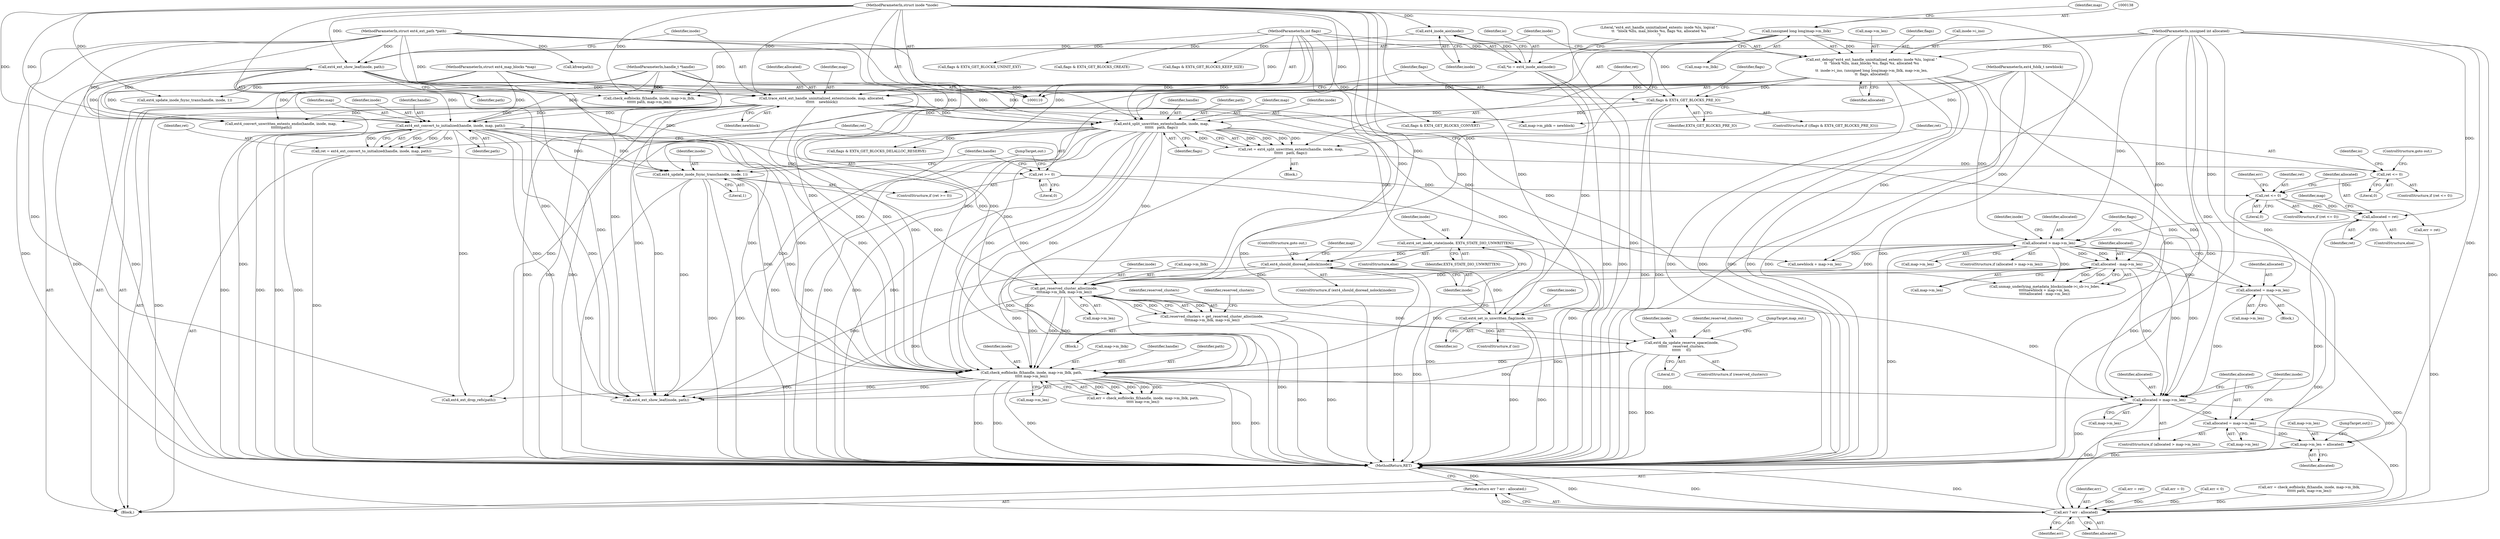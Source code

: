 digraph "0_linux_dee1f973ca341c266229faa5a1a5bb268bed3531_0@API" {
"1000363" [label="(Call,allocated > map->m_len)"];
"1000304" [label="(Call,allocated = map->m_len)"];
"1000299" [label="(Call,allocated - map->m_len)"];
"1000282" [label="(Call,allocated > map->m_len)"];
"1000273" [label="(Call,allocated = ret)"];
"1000264" [label="(Call,ret <= 0)"];
"1000169" [label="(Call,ret <= 0)"];
"1000160" [label="(Call,ret = ext4_split_unwritten_extents(handle, inode, map,\n\t\t\t\t\t\t   path, flags))"];
"1000162" [label="(Call,ext4_split_unwritten_extents(handle, inode, map,\n\t\t\t\t\t\t   path, flags))"];
"1000111" [label="(MethodParameterIn,handle_t *handle)"];
"1000150" [label="(Call,trace_ext4_ext_handle_uninitialized_extents(inode, map, allocated,\n\t\t\t\t\t\t    newblock))"];
"1000147" [label="(Call,ext4_ext_show_leaf(inode, path))"];
"1000130" [label="(Call,ext4_inode_aio(inode))"];
"1000112" [label="(MethodParameterIn,struct inode *inode)"];
"1000114" [label="(MethodParameterIn,struct ext4_ext_path *path)"];
"1000113" [label="(MethodParameterIn,struct ext4_map_blocks *map)"];
"1000132" [label="(Call,ext_debug(\"ext4_ext_handle_uninitialized_extents: inode %lu, logical \"\n\t\t  \"block %llu, max_blocks %u, flags %x, allocated %u\n\",\n\t\t  inode->i_ino, (unsigned long long)map->m_lblk, map->m_len,\n\t\t  flags, allocated))"];
"1000137" [label="(Call,(unsigned long long)map->m_lblk)"];
"1000115" [label="(MethodParameterIn,int flags)"];
"1000116" [label="(MethodParameterIn,unsigned int allocated)"];
"1000117" [label="(MethodParameterIn,ext4_fsblk_t newblock)"];
"1000156" [label="(Call,flags & EXT4_GET_BLOCKS_PRE_IO)"];
"1000255" [label="(Call,ret >= 0)"];
"1000247" [label="(Call,ret = ext4_ext_convert_to_initialized(handle, inode, map, path))"];
"1000249" [label="(Call,ext4_ext_convert_to_initialized(handle, inode, map, path))"];
"1000346" [label="(Call,check_eofblocks_fl(handle, inode, map->m_lblk, path,\n\t\t\t\t\t map->m_len))"];
"1000258" [label="(Call,ext4_update_inode_fsync_trans(handle, inode, 1))"];
"1000317" [label="(Call,get_reserved_cluster_alloc(inode,\n\t\t\t\tmap->m_lblk, map->m_len))"];
"1000183" [label="(Call,ext4_should_dioread_nolock(inode))"];
"1000179" [label="(Call,ext4_set_inode_state(inode, EXT4_STATE_DIO_UNWRITTEN))"];
"1000175" [label="(Call,ext4_set_io_unwritten_flag(inode, io))"];
"1000128" [label="(Call,*io = ext4_inode_aio(inode))"];
"1000327" [label="(Call,ext4_da_update_reserve_space(inode,\n\t\t\t\t\t\t     reserved_clusters,\n\t\t\t\t\t\t     0))"];
"1000315" [label="(Call,reserved_clusters = get_reserved_cluster_alloc(inode,\n\t\t\t\tmap->m_lblk, map->m_len))"];
"1000368" [label="(Call,allocated = map->m_len)"];
"1000381" [label="(Call,map->m_len = allocated)"];
"1000395" [label="(Call,err ? err : allocated)"];
"1000394" [label="(Return,return err ? err : allocated;)"];
"1000147" [label="(Call,ext4_ext_show_leaf(inode, path))"];
"1000339" [label="(Call,flags & EXT4_GET_BLOCKS_KEEP_SIZE)"];
"1000248" [label="(Identifier,ret)"];
"1000142" [label="(Call,map->m_len)"];
"1000257" [label="(Literal,0)"];
"1000313" [label="(Block,)"];
"1000331" [label="(JumpTarget,map_out:)"];
"1000145" [label="(Identifier,flags)"];
"1000157" [label="(Identifier,flags)"];
"1000369" [label="(Identifier,allocated)"];
"1000262" [label="(JumpTarget,out:)"];
"1000252" [label="(Identifier,map)"];
"1000192" [label="(Call,flags & EXT4_GET_BLOCKS_CONVERT)"];
"1000131" [label="(Identifier,inode)"];
"1000363" [label="(Call,allocated > map->m_len)"];
"1000392" [label="(Call,kfree(path))"];
"1000129" [label="(Identifier,io)"];
"1000282" [label="(Call,allocated > map->m_len)"];
"1000263" [label="(ControlStructure,if (ret <= 0))"];
"1000139" [label="(Call,map->m_lblk)"];
"1000163" [label="(Identifier,handle)"];
"1000170" [label="(Identifier,ret)"];
"1000390" [label="(Call,ext4_ext_drop_refs(path))"];
"1000397" [label="(Identifier,err)"];
"1000349" [label="(Call,map->m_lblk)"];
"1000156" [label="(Call,flags & EXT4_GET_BLOCKS_PRE_IO)"];
"1000269" [label="(Identifier,err)"];
"1000268" [label="(Call,err = ret)"];
"1000114" [label="(MethodParameterIn,struct ext4_ext_path *path)"];
"1000326" [label="(Identifier,reserved_clusters)"];
"1000183" [label="(Call,ext4_should_dioread_nolock(inode))"];
"1000284" [label="(Call,map->m_len)"];
"1000155" [label="(ControlStructure,if ((flags & EXT4_GET_BLOCKS_PRE_IO)))"];
"1000176" [label="(Identifier,inode)"];
"1000167" [label="(Identifier,flags)"];
"1000344" [label="(Call,err = check_eofblocks_fl(handle, inode, map->m_lblk, path,\n\t\t\t\t\t map->m_len))"];
"1000396" [label="(Identifier,err)"];
"1000255" [label="(Call,ret >= 0)"];
"1000300" [label="(Identifier,allocated)"];
"1000291" [label="(Identifier,inode)"];
"1000111" [label="(MethodParameterIn,handle_t *handle)"];
"1000373" [label="(Call,ext4_ext_show_leaf(inode, path))"];
"1000180" [label="(Identifier,inode)"];
"1000149" [label="(Identifier,path)"];
"1000225" [label="(Call,err = ret)"];
"1000382" [label="(Call,map->m_len)"];
"1000362" [label="(ControlStructure,if (allocated > map->m_len))"];
"1000260" [label="(Identifier,inode)"];
"1000287" [label="(Block,)"];
"1000305" [label="(Identifier,allocated)"];
"1000395" [label="(Call,err ? err : allocated)"];
"1000251" [label="(Identifier,inode)"];
"1000166" [label="(Identifier,path)"];
"1000153" [label="(Identifier,allocated)"];
"1000150" [label="(Call,trace_ext4_ext_handle_uninitialized_extents(inode, map, allocated,\n\t\t\t\t\t\t    newblock))"];
"1000179" [label="(Call,ext4_set_inode_state(inode, EXT4_STATE_DIO_UNWRITTEN))"];
"1000273" [label="(Call,allocated = ret)"];
"1000230" [label="(Call,flags & EXT4_GET_BLOCKS_UNINIT_EXT)"];
"1000346" [label="(Call,check_eofblocks_fl(handle, inode, map->m_lblk, path,\n\t\t\t\t\t map->m_len))"];
"1000124" [label="(Call,err = 0)"];
"1000177" [label="(Identifier,io)"];
"1000310" [label="(Call,flags & EXT4_GET_BLOCKS_DELALLOC_RESERVE)"];
"1000113" [label="(MethodParameterIn,struct ext4_map_blocks *map)"];
"1000115" [label="(MethodParameterIn,int flags)"];
"1000249" [label="(Call,ext4_ext_convert_to_initialized(handle, inode, map, path))"];
"1000181" [label="(Identifier,EXT4_STATE_DIO_UNWRITTEN)"];
"1000299" [label="(Call,allocated - map->m_len)"];
"1000154" [label="(Identifier,newblock)"];
"1000236" [label="(Call,flags & EXT4_GET_BLOCKS_CREATE)"];
"1000385" [label="(Identifier,allocated)"];
"1000174" [label="(Identifier,io)"];
"1000368" [label="(Call,allocated = map->m_len)"];
"1000173" [label="(ControlStructure,if (io))"];
"1000386" [label="(JumpTarget,out2:)"];
"1000328" [label="(Identifier,inode)"];
"1000134" [label="(Call,inode->i_ino)"];
"1000399" [label="(MethodReturn,RET)"];
"1000316" [label="(Identifier,reserved_clusters)"];
"1000137" [label="(Call,(unsigned long long)map->m_lblk)"];
"1000374" [label="(Identifier,inode)"];
"1000151" [label="(Identifier,inode)"];
"1000175" [label="(Call,ext4_set_io_unwritten_flag(inode, io))"];
"1000148" [label="(Identifier,inode)"];
"1000250" [label="(Identifier,handle)"];
"1000347" [label="(Identifier,handle)"];
"1000116" [label="(MethodParameterIn,unsigned int allocated)"];
"1000301" [label="(Call,map->m_len)"];
"1000198" [label="(Call,ext4_convert_unwritten_extents_endio(handle, inode, map,\n \t\t\t\t\t\t\tpath))"];
"1000160" [label="(Call,ret = ext4_split_unwritten_extents(handle, inode, map,\n\t\t\t\t\t\t   path, flags))"];
"1000315" [label="(Call,reserved_clusters = get_reserved_cluster_alloc(inode,\n\t\t\t\tmap->m_lblk, map->m_len))"];
"1000184" [label="(Identifier,inode)"];
"1000398" [label="(Identifier,allocated)"];
"1000256" [label="(Identifier,ret)"];
"1000165" [label="(Identifier,map)"];
"1000146" [label="(Identifier,allocated)"];
"1000357" [label="(Call,err < 0)"];
"1000208" [label="(Call,ext4_update_inode_fsync_trans(handle, inode, 1))"];
"1000254" [label="(ControlStructure,if (ret >= 0))"];
"1000117" [label="(MethodParameterIn,ext4_fsblk_t newblock)"];
"1000381" [label="(Call,map->m_len = allocated)"];
"1000182" [label="(ControlStructure,if (ext4_should_dioread_nolock(inode)))"];
"1000306" [label="(Call,map->m_len)"];
"1000394" [label="(Return,return err ? err : allocated;)"];
"1000317" [label="(Call,get_reserved_cluster_alloc(inode,\n\t\t\t\tmap->m_lblk, map->m_len))"];
"1000259" [label="(Identifier,handle)"];
"1000330" [label="(Literal,0)"];
"1000152" [label="(Identifier,map)"];
"1000376" [label="(Call,map->m_pblk = newblock)"];
"1000118" [label="(Block,)"];
"1000365" [label="(Call,map->m_len)"];
"1000275" [label="(Identifier,ret)"];
"1000329" [label="(Identifier,reserved_clusters)"];
"1000169" [label="(Call,ret <= 0)"];
"1000193" [label="(Identifier,flags)"];
"1000352" [label="(Identifier,path)"];
"1000283" [label="(Identifier,allocated)"];
"1000264" [label="(Call,ret <= 0)"];
"1000327" [label="(Call,ext4_da_update_reserve_space(inode,\n\t\t\t\t\t\t     reserved_clusters,\n\t\t\t\t\t\t     0))"];
"1000348" [label="(Identifier,inode)"];
"1000190" [label="(ControlStructure,goto out;)"];
"1000178" [label="(ControlStructure,else)"];
"1000258" [label="(Call,ext4_update_inode_fsync_trans(handle, inode, 1))"];
"1000278" [label="(Identifier,map)"];
"1000130" [label="(Call,ext4_inode_aio(inode))"];
"1000318" [label="(Identifier,inode)"];
"1000158" [label="(Identifier,EXT4_GET_BLOCKS_PRE_IO)"];
"1000319" [label="(Call,map->m_lblk)"];
"1000161" [label="(Identifier,ret)"];
"1000159" [label="(Block,)"];
"1000164" [label="(Identifier,inode)"];
"1000133" [label="(Literal,\"ext4_ext_handle_uninitialized_extents: inode %lu, logical \"\n\t\t  \"block %llu, max_blocks %u, flags %x, allocated %u\n\")"];
"1000162" [label="(Call,ext4_split_unwritten_extents(handle, inode, map,\n\t\t\t\t\t\t   path, flags))"];
"1000143" [label="(Identifier,map)"];
"1000325" [label="(ControlStructure,if (reserved_clusters))"];
"1000172" [label="(ControlStructure,goto out;)"];
"1000132" [label="(Call,ext_debug(\"ext4_ext_handle_uninitialized_extents: inode %lu, logical \"\n\t\t  \"block %llu, max_blocks %u, flags %x, allocated %u\n\",\n\t\t  inode->i_ino, (unsigned long long)map->m_lblk, map->m_len,\n\t\t  flags, allocated))"];
"1000353" [label="(Call,map->m_len)"];
"1000322" [label="(Call,map->m_len)"];
"1000265" [label="(Identifier,ret)"];
"1000294" [label="(Call,newblock + map->m_len)"];
"1000274" [label="(Identifier,allocated)"];
"1000112" [label="(MethodParameterIn,struct inode *inode)"];
"1000288" [label="(Call,unmap_underlying_metadata_blocks(inode->i_sb->s_bdev,\n\t\t\t\t\tnewblock + map->m_len,\n\t\t\t\t\tallocated - map->m_len))"];
"1000212" [label="(Call,err = check_eofblocks_fl(handle, inode, map->m_lblk,\n\t\t\t\t\t\t path, map->m_len))"];
"1000364" [label="(Identifier,allocated)"];
"1000128" [label="(Call,*io = ext4_inode_aio(inode))"];
"1000311" [label="(Identifier,flags)"];
"1000253" [label="(Identifier,path)"];
"1000304" [label="(Call,allocated = map->m_len)"];
"1000168" [label="(ControlStructure,if (ret <= 0))"];
"1000261" [label="(Literal,1)"];
"1000272" [label="(ControlStructure,else)"];
"1000266" [label="(Literal,0)"];
"1000247" [label="(Call,ret = ext4_ext_convert_to_initialized(handle, inode, map, path))"];
"1000214" [label="(Call,check_eofblocks_fl(handle, inode, map->m_lblk,\n\t\t\t\t\t\t path, map->m_len))"];
"1000187" [label="(Identifier,map)"];
"1000171" [label="(Literal,0)"];
"1000370" [label="(Call,map->m_len)"];
"1000281" [label="(ControlStructure,if (allocated > map->m_len))"];
"1000363" -> "1000362"  [label="AST: "];
"1000363" -> "1000365"  [label="CFG: "];
"1000364" -> "1000363"  [label="AST: "];
"1000365" -> "1000363"  [label="AST: "];
"1000369" -> "1000363"  [label="CFG: "];
"1000374" -> "1000363"  [label="CFG: "];
"1000363" -> "1000399"  [label="DDG: "];
"1000304" -> "1000363"  [label="DDG: "];
"1000150" -> "1000363"  [label="DDG: "];
"1000282" -> "1000363"  [label="DDG: "];
"1000282" -> "1000363"  [label="DDG: "];
"1000116" -> "1000363"  [label="DDG: "];
"1000132" -> "1000363"  [label="DDG: "];
"1000346" -> "1000363"  [label="DDG: "];
"1000317" -> "1000363"  [label="DDG: "];
"1000299" -> "1000363"  [label="DDG: "];
"1000363" -> "1000368"  [label="DDG: "];
"1000363" -> "1000381"  [label="DDG: "];
"1000363" -> "1000395"  [label="DDG: "];
"1000304" -> "1000287"  [label="AST: "];
"1000304" -> "1000306"  [label="CFG: "];
"1000305" -> "1000304"  [label="AST: "];
"1000306" -> "1000304"  [label="AST: "];
"1000311" -> "1000304"  [label="CFG: "];
"1000299" -> "1000304"  [label="DDG: "];
"1000116" -> "1000304"  [label="DDG: "];
"1000304" -> "1000395"  [label="DDG: "];
"1000299" -> "1000288"  [label="AST: "];
"1000299" -> "1000301"  [label="CFG: "];
"1000300" -> "1000299"  [label="AST: "];
"1000301" -> "1000299"  [label="AST: "];
"1000288" -> "1000299"  [label="CFG: "];
"1000299" -> "1000288"  [label="DDG: "];
"1000299" -> "1000288"  [label="DDG: "];
"1000282" -> "1000299"  [label="DDG: "];
"1000282" -> "1000299"  [label="DDG: "];
"1000116" -> "1000299"  [label="DDG: "];
"1000299" -> "1000317"  [label="DDG: "];
"1000299" -> "1000346"  [label="DDG: "];
"1000282" -> "1000281"  [label="AST: "];
"1000282" -> "1000284"  [label="CFG: "];
"1000283" -> "1000282"  [label="AST: "];
"1000284" -> "1000282"  [label="AST: "];
"1000291" -> "1000282"  [label="CFG: "];
"1000311" -> "1000282"  [label="CFG: "];
"1000282" -> "1000399"  [label="DDG: "];
"1000273" -> "1000282"  [label="DDG: "];
"1000116" -> "1000282"  [label="DDG: "];
"1000132" -> "1000282"  [label="DDG: "];
"1000282" -> "1000288"  [label="DDG: "];
"1000282" -> "1000294"  [label="DDG: "];
"1000282" -> "1000317"  [label="DDG: "];
"1000282" -> "1000346"  [label="DDG: "];
"1000282" -> "1000395"  [label="DDG: "];
"1000273" -> "1000272"  [label="AST: "];
"1000273" -> "1000275"  [label="CFG: "];
"1000274" -> "1000273"  [label="AST: "];
"1000275" -> "1000273"  [label="AST: "];
"1000278" -> "1000273"  [label="CFG: "];
"1000273" -> "1000399"  [label="DDG: "];
"1000264" -> "1000273"  [label="DDG: "];
"1000116" -> "1000273"  [label="DDG: "];
"1000264" -> "1000263"  [label="AST: "];
"1000264" -> "1000266"  [label="CFG: "];
"1000265" -> "1000264"  [label="AST: "];
"1000266" -> "1000264"  [label="AST: "];
"1000269" -> "1000264"  [label="CFG: "];
"1000274" -> "1000264"  [label="CFG: "];
"1000264" -> "1000399"  [label="DDG: "];
"1000169" -> "1000264"  [label="DDG: "];
"1000255" -> "1000264"  [label="DDG: "];
"1000264" -> "1000268"  [label="DDG: "];
"1000169" -> "1000168"  [label="AST: "];
"1000169" -> "1000171"  [label="CFG: "];
"1000170" -> "1000169"  [label="AST: "];
"1000171" -> "1000169"  [label="AST: "];
"1000172" -> "1000169"  [label="CFG: "];
"1000174" -> "1000169"  [label="CFG: "];
"1000160" -> "1000169"  [label="DDG: "];
"1000160" -> "1000159"  [label="AST: "];
"1000160" -> "1000162"  [label="CFG: "];
"1000161" -> "1000160"  [label="AST: "];
"1000162" -> "1000160"  [label="AST: "];
"1000170" -> "1000160"  [label="CFG: "];
"1000160" -> "1000399"  [label="DDG: "];
"1000162" -> "1000160"  [label="DDG: "];
"1000162" -> "1000160"  [label="DDG: "];
"1000162" -> "1000160"  [label="DDG: "];
"1000162" -> "1000160"  [label="DDG: "];
"1000162" -> "1000160"  [label="DDG: "];
"1000162" -> "1000167"  [label="CFG: "];
"1000163" -> "1000162"  [label="AST: "];
"1000164" -> "1000162"  [label="AST: "];
"1000165" -> "1000162"  [label="AST: "];
"1000166" -> "1000162"  [label="AST: "];
"1000167" -> "1000162"  [label="AST: "];
"1000162" -> "1000399"  [label="DDG: "];
"1000162" -> "1000399"  [label="DDG: "];
"1000162" -> "1000399"  [label="DDG: "];
"1000162" -> "1000399"  [label="DDG: "];
"1000162" -> "1000399"  [label="DDG: "];
"1000111" -> "1000162"  [label="DDG: "];
"1000150" -> "1000162"  [label="DDG: "];
"1000150" -> "1000162"  [label="DDG: "];
"1000112" -> "1000162"  [label="DDG: "];
"1000113" -> "1000162"  [label="DDG: "];
"1000147" -> "1000162"  [label="DDG: "];
"1000114" -> "1000162"  [label="DDG: "];
"1000156" -> "1000162"  [label="DDG: "];
"1000115" -> "1000162"  [label="DDG: "];
"1000162" -> "1000175"  [label="DDG: "];
"1000162" -> "1000179"  [label="DDG: "];
"1000162" -> "1000310"  [label="DDG: "];
"1000162" -> "1000317"  [label="DDG: "];
"1000162" -> "1000346"  [label="DDG: "];
"1000162" -> "1000346"  [label="DDG: "];
"1000162" -> "1000346"  [label="DDG: "];
"1000162" -> "1000373"  [label="DDG: "];
"1000162" -> "1000373"  [label="DDG: "];
"1000162" -> "1000390"  [label="DDG: "];
"1000111" -> "1000110"  [label="AST: "];
"1000111" -> "1000399"  [label="DDG: "];
"1000111" -> "1000198"  [label="DDG: "];
"1000111" -> "1000208"  [label="DDG: "];
"1000111" -> "1000214"  [label="DDG: "];
"1000111" -> "1000249"  [label="DDG: "];
"1000111" -> "1000258"  [label="DDG: "];
"1000111" -> "1000346"  [label="DDG: "];
"1000150" -> "1000118"  [label="AST: "];
"1000150" -> "1000154"  [label="CFG: "];
"1000151" -> "1000150"  [label="AST: "];
"1000152" -> "1000150"  [label="AST: "];
"1000153" -> "1000150"  [label="AST: "];
"1000154" -> "1000150"  [label="AST: "];
"1000157" -> "1000150"  [label="CFG: "];
"1000150" -> "1000399"  [label="DDG: "];
"1000150" -> "1000399"  [label="DDG: "];
"1000150" -> "1000399"  [label="DDG: "];
"1000147" -> "1000150"  [label="DDG: "];
"1000112" -> "1000150"  [label="DDG: "];
"1000113" -> "1000150"  [label="DDG: "];
"1000132" -> "1000150"  [label="DDG: "];
"1000116" -> "1000150"  [label="DDG: "];
"1000117" -> "1000150"  [label="DDG: "];
"1000150" -> "1000198"  [label="DDG: "];
"1000150" -> "1000198"  [label="DDG: "];
"1000150" -> "1000249"  [label="DDG: "];
"1000150" -> "1000249"  [label="DDG: "];
"1000150" -> "1000288"  [label="DDG: "];
"1000150" -> "1000294"  [label="DDG: "];
"1000150" -> "1000346"  [label="DDG: "];
"1000150" -> "1000373"  [label="DDG: "];
"1000150" -> "1000376"  [label="DDG: "];
"1000150" -> "1000395"  [label="DDG: "];
"1000147" -> "1000118"  [label="AST: "];
"1000147" -> "1000149"  [label="CFG: "];
"1000148" -> "1000147"  [label="AST: "];
"1000149" -> "1000147"  [label="AST: "];
"1000151" -> "1000147"  [label="CFG: "];
"1000147" -> "1000399"  [label="DDG: "];
"1000130" -> "1000147"  [label="DDG: "];
"1000112" -> "1000147"  [label="DDG: "];
"1000114" -> "1000147"  [label="DDG: "];
"1000147" -> "1000198"  [label="DDG: "];
"1000147" -> "1000249"  [label="DDG: "];
"1000147" -> "1000346"  [label="DDG: "];
"1000147" -> "1000373"  [label="DDG: "];
"1000130" -> "1000128"  [label="AST: "];
"1000130" -> "1000131"  [label="CFG: "];
"1000131" -> "1000130"  [label="AST: "];
"1000128" -> "1000130"  [label="CFG: "];
"1000130" -> "1000128"  [label="DDG: "];
"1000112" -> "1000130"  [label="DDG: "];
"1000112" -> "1000110"  [label="AST: "];
"1000112" -> "1000399"  [label="DDG: "];
"1000112" -> "1000175"  [label="DDG: "];
"1000112" -> "1000179"  [label="DDG: "];
"1000112" -> "1000183"  [label="DDG: "];
"1000112" -> "1000198"  [label="DDG: "];
"1000112" -> "1000208"  [label="DDG: "];
"1000112" -> "1000214"  [label="DDG: "];
"1000112" -> "1000249"  [label="DDG: "];
"1000112" -> "1000258"  [label="DDG: "];
"1000112" -> "1000317"  [label="DDG: "];
"1000112" -> "1000327"  [label="DDG: "];
"1000112" -> "1000346"  [label="DDG: "];
"1000112" -> "1000373"  [label="DDG: "];
"1000114" -> "1000110"  [label="AST: "];
"1000114" -> "1000399"  [label="DDG: "];
"1000114" -> "1000198"  [label="DDG: "];
"1000114" -> "1000214"  [label="DDG: "];
"1000114" -> "1000249"  [label="DDG: "];
"1000114" -> "1000346"  [label="DDG: "];
"1000114" -> "1000373"  [label="DDG: "];
"1000114" -> "1000390"  [label="DDG: "];
"1000114" -> "1000392"  [label="DDG: "];
"1000113" -> "1000110"  [label="AST: "];
"1000113" -> "1000399"  [label="DDG: "];
"1000113" -> "1000198"  [label="DDG: "];
"1000113" -> "1000249"  [label="DDG: "];
"1000132" -> "1000118"  [label="AST: "];
"1000132" -> "1000146"  [label="CFG: "];
"1000133" -> "1000132"  [label="AST: "];
"1000134" -> "1000132"  [label="AST: "];
"1000137" -> "1000132"  [label="AST: "];
"1000142" -> "1000132"  [label="AST: "];
"1000145" -> "1000132"  [label="AST: "];
"1000146" -> "1000132"  [label="AST: "];
"1000148" -> "1000132"  [label="CFG: "];
"1000132" -> "1000399"  [label="DDG: "];
"1000132" -> "1000399"  [label="DDG: "];
"1000132" -> "1000399"  [label="DDG: "];
"1000132" -> "1000399"  [label="DDG: "];
"1000137" -> "1000132"  [label="DDG: "];
"1000115" -> "1000132"  [label="DDG: "];
"1000116" -> "1000132"  [label="DDG: "];
"1000132" -> "1000156"  [label="DDG: "];
"1000132" -> "1000214"  [label="DDG: "];
"1000132" -> "1000346"  [label="DDG: "];
"1000137" -> "1000139"  [label="CFG: "];
"1000138" -> "1000137"  [label="AST: "];
"1000139" -> "1000137"  [label="AST: "];
"1000143" -> "1000137"  [label="CFG: "];
"1000137" -> "1000399"  [label="DDG: "];
"1000137" -> "1000214"  [label="DDG: "];
"1000137" -> "1000317"  [label="DDG: "];
"1000137" -> "1000346"  [label="DDG: "];
"1000115" -> "1000110"  [label="AST: "];
"1000115" -> "1000399"  [label="DDG: "];
"1000115" -> "1000156"  [label="DDG: "];
"1000115" -> "1000192"  [label="DDG: "];
"1000115" -> "1000230"  [label="DDG: "];
"1000115" -> "1000236"  [label="DDG: "];
"1000115" -> "1000310"  [label="DDG: "];
"1000115" -> "1000339"  [label="DDG: "];
"1000116" -> "1000110"  [label="AST: "];
"1000116" -> "1000399"  [label="DDG: "];
"1000116" -> "1000368"  [label="DDG: "];
"1000116" -> "1000381"  [label="DDG: "];
"1000116" -> "1000395"  [label="DDG: "];
"1000117" -> "1000110"  [label="AST: "];
"1000117" -> "1000399"  [label="DDG: "];
"1000117" -> "1000288"  [label="DDG: "];
"1000117" -> "1000294"  [label="DDG: "];
"1000117" -> "1000376"  [label="DDG: "];
"1000156" -> "1000155"  [label="AST: "];
"1000156" -> "1000158"  [label="CFG: "];
"1000157" -> "1000156"  [label="AST: "];
"1000158" -> "1000156"  [label="AST: "];
"1000161" -> "1000156"  [label="CFG: "];
"1000193" -> "1000156"  [label="CFG: "];
"1000156" -> "1000399"  [label="DDG: "];
"1000156" -> "1000399"  [label="DDG: "];
"1000156" -> "1000192"  [label="DDG: "];
"1000255" -> "1000254"  [label="AST: "];
"1000255" -> "1000257"  [label="CFG: "];
"1000256" -> "1000255"  [label="AST: "];
"1000257" -> "1000255"  [label="AST: "];
"1000259" -> "1000255"  [label="CFG: "];
"1000262" -> "1000255"  [label="CFG: "];
"1000255" -> "1000399"  [label="DDG: "];
"1000247" -> "1000255"  [label="DDG: "];
"1000247" -> "1000118"  [label="AST: "];
"1000247" -> "1000249"  [label="CFG: "];
"1000248" -> "1000247"  [label="AST: "];
"1000249" -> "1000247"  [label="AST: "];
"1000256" -> "1000247"  [label="CFG: "];
"1000247" -> "1000399"  [label="DDG: "];
"1000249" -> "1000247"  [label="DDG: "];
"1000249" -> "1000247"  [label="DDG: "];
"1000249" -> "1000247"  [label="DDG: "];
"1000249" -> "1000247"  [label="DDG: "];
"1000249" -> "1000253"  [label="CFG: "];
"1000250" -> "1000249"  [label="AST: "];
"1000251" -> "1000249"  [label="AST: "];
"1000252" -> "1000249"  [label="AST: "];
"1000253" -> "1000249"  [label="AST: "];
"1000249" -> "1000399"  [label="DDG: "];
"1000249" -> "1000399"  [label="DDG: "];
"1000249" -> "1000399"  [label="DDG: "];
"1000249" -> "1000399"  [label="DDG: "];
"1000249" -> "1000258"  [label="DDG: "];
"1000249" -> "1000258"  [label="DDG: "];
"1000249" -> "1000317"  [label="DDG: "];
"1000249" -> "1000346"  [label="DDG: "];
"1000249" -> "1000346"  [label="DDG: "];
"1000249" -> "1000346"  [label="DDG: "];
"1000249" -> "1000373"  [label="DDG: "];
"1000249" -> "1000373"  [label="DDG: "];
"1000249" -> "1000390"  [label="DDG: "];
"1000346" -> "1000344"  [label="AST: "];
"1000346" -> "1000353"  [label="CFG: "];
"1000347" -> "1000346"  [label="AST: "];
"1000348" -> "1000346"  [label="AST: "];
"1000349" -> "1000346"  [label="AST: "];
"1000352" -> "1000346"  [label="AST: "];
"1000353" -> "1000346"  [label="AST: "];
"1000344" -> "1000346"  [label="CFG: "];
"1000346" -> "1000399"  [label="DDG: "];
"1000346" -> "1000399"  [label="DDG: "];
"1000346" -> "1000399"  [label="DDG: "];
"1000346" -> "1000399"  [label="DDG: "];
"1000346" -> "1000399"  [label="DDG: "];
"1000346" -> "1000344"  [label="DDG: "];
"1000346" -> "1000344"  [label="DDG: "];
"1000346" -> "1000344"  [label="DDG: "];
"1000346" -> "1000344"  [label="DDG: "];
"1000346" -> "1000344"  [label="DDG: "];
"1000258" -> "1000346"  [label="DDG: "];
"1000258" -> "1000346"  [label="DDG: "];
"1000317" -> "1000346"  [label="DDG: "];
"1000317" -> "1000346"  [label="DDG: "];
"1000317" -> "1000346"  [label="DDG: "];
"1000183" -> "1000346"  [label="DDG: "];
"1000327" -> "1000346"  [label="DDG: "];
"1000346" -> "1000373"  [label="DDG: "];
"1000346" -> "1000373"  [label="DDG: "];
"1000346" -> "1000390"  [label="DDG: "];
"1000258" -> "1000254"  [label="AST: "];
"1000258" -> "1000261"  [label="CFG: "];
"1000259" -> "1000258"  [label="AST: "];
"1000260" -> "1000258"  [label="AST: "];
"1000261" -> "1000258"  [label="AST: "];
"1000262" -> "1000258"  [label="CFG: "];
"1000258" -> "1000399"  [label="DDG: "];
"1000258" -> "1000399"  [label="DDG: "];
"1000258" -> "1000399"  [label="DDG: "];
"1000258" -> "1000317"  [label="DDG: "];
"1000258" -> "1000373"  [label="DDG: "];
"1000317" -> "1000315"  [label="AST: "];
"1000317" -> "1000322"  [label="CFG: "];
"1000318" -> "1000317"  [label="AST: "];
"1000319" -> "1000317"  [label="AST: "];
"1000322" -> "1000317"  [label="AST: "];
"1000315" -> "1000317"  [label="CFG: "];
"1000317" -> "1000399"  [label="DDG: "];
"1000317" -> "1000315"  [label="DDG: "];
"1000317" -> "1000315"  [label="DDG: "];
"1000317" -> "1000315"  [label="DDG: "];
"1000183" -> "1000317"  [label="DDG: "];
"1000317" -> "1000327"  [label="DDG: "];
"1000317" -> "1000373"  [label="DDG: "];
"1000183" -> "1000182"  [label="AST: "];
"1000183" -> "1000184"  [label="CFG: "];
"1000184" -> "1000183"  [label="AST: "];
"1000187" -> "1000183"  [label="CFG: "];
"1000190" -> "1000183"  [label="CFG: "];
"1000183" -> "1000399"  [label="DDG: "];
"1000183" -> "1000399"  [label="DDG: "];
"1000179" -> "1000183"  [label="DDG: "];
"1000175" -> "1000183"  [label="DDG: "];
"1000183" -> "1000373"  [label="DDG: "];
"1000179" -> "1000178"  [label="AST: "];
"1000179" -> "1000181"  [label="CFG: "];
"1000180" -> "1000179"  [label="AST: "];
"1000181" -> "1000179"  [label="AST: "];
"1000184" -> "1000179"  [label="CFG: "];
"1000179" -> "1000399"  [label="DDG: "];
"1000179" -> "1000399"  [label="DDG: "];
"1000175" -> "1000173"  [label="AST: "];
"1000175" -> "1000177"  [label="CFG: "];
"1000176" -> "1000175"  [label="AST: "];
"1000177" -> "1000175"  [label="AST: "];
"1000184" -> "1000175"  [label="CFG: "];
"1000175" -> "1000399"  [label="DDG: "];
"1000175" -> "1000399"  [label="DDG: "];
"1000128" -> "1000175"  [label="DDG: "];
"1000128" -> "1000118"  [label="AST: "];
"1000129" -> "1000128"  [label="AST: "];
"1000133" -> "1000128"  [label="CFG: "];
"1000128" -> "1000399"  [label="DDG: "];
"1000128" -> "1000399"  [label="DDG: "];
"1000327" -> "1000325"  [label="AST: "];
"1000327" -> "1000330"  [label="CFG: "];
"1000328" -> "1000327"  [label="AST: "];
"1000329" -> "1000327"  [label="AST: "];
"1000330" -> "1000327"  [label="AST: "];
"1000331" -> "1000327"  [label="CFG: "];
"1000327" -> "1000399"  [label="DDG: "];
"1000327" -> "1000399"  [label="DDG: "];
"1000315" -> "1000327"  [label="DDG: "];
"1000327" -> "1000373"  [label="DDG: "];
"1000315" -> "1000313"  [label="AST: "];
"1000316" -> "1000315"  [label="AST: "];
"1000326" -> "1000315"  [label="CFG: "];
"1000315" -> "1000399"  [label="DDG: "];
"1000315" -> "1000399"  [label="DDG: "];
"1000368" -> "1000362"  [label="AST: "];
"1000368" -> "1000370"  [label="CFG: "];
"1000369" -> "1000368"  [label="AST: "];
"1000370" -> "1000368"  [label="AST: "];
"1000374" -> "1000368"  [label="CFG: "];
"1000368" -> "1000381"  [label="DDG: "];
"1000368" -> "1000395"  [label="DDG: "];
"1000381" -> "1000118"  [label="AST: "];
"1000381" -> "1000385"  [label="CFG: "];
"1000382" -> "1000381"  [label="AST: "];
"1000385" -> "1000381"  [label="AST: "];
"1000386" -> "1000381"  [label="CFG: "];
"1000381" -> "1000399"  [label="DDG: "];
"1000395" -> "1000394"  [label="AST: "];
"1000395" -> "1000397"  [label="CFG: "];
"1000395" -> "1000398"  [label="CFG: "];
"1000396" -> "1000395"  [label="AST: "];
"1000397" -> "1000395"  [label="AST: "];
"1000398" -> "1000395"  [label="AST: "];
"1000394" -> "1000395"  [label="CFG: "];
"1000395" -> "1000399"  [label="DDG: "];
"1000395" -> "1000399"  [label="DDG: "];
"1000395" -> "1000399"  [label="DDG: "];
"1000395" -> "1000394"  [label="DDG: "];
"1000124" -> "1000395"  [label="DDG: "];
"1000225" -> "1000395"  [label="DDG: "];
"1000268" -> "1000395"  [label="DDG: "];
"1000357" -> "1000395"  [label="DDG: "];
"1000212" -> "1000395"  [label="DDG: "];
"1000394" -> "1000118"  [label="AST: "];
"1000399" -> "1000394"  [label="CFG: "];
"1000394" -> "1000399"  [label="DDG: "];
}
